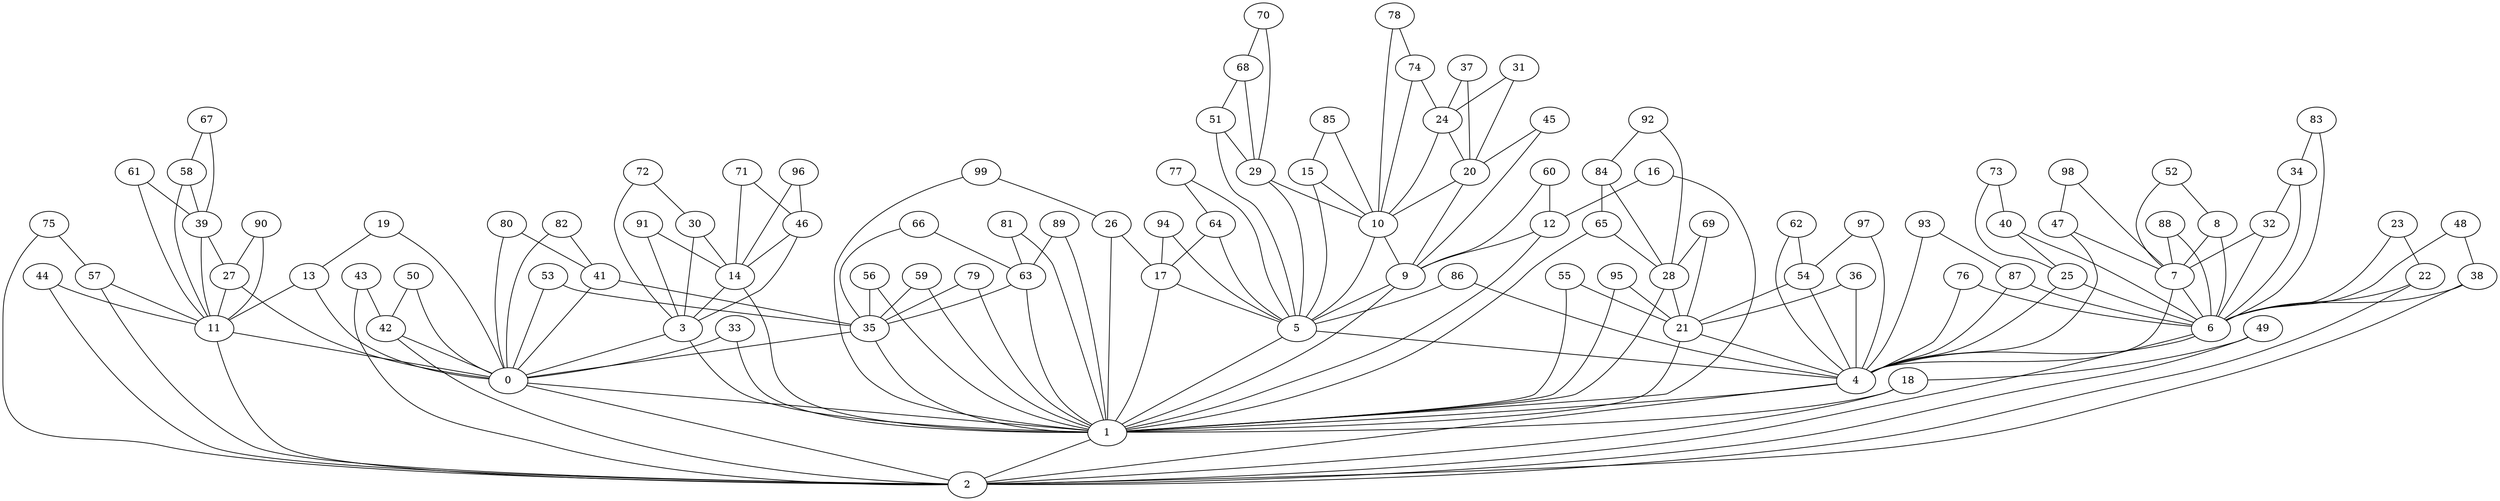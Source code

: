 graph {
	0 [label=0]
	1 [label=1]
	2 [label=2]
	3 [label=3]
	4 [label=4]
	5 [label=5]
	6 [label=6]
	7 [label=7]
	8 [label=8]
	9 [label=9]
	10 [label=10]
	11 [label=11]
	12 [label=12]
	13 [label=13]
	14 [label=14]
	15 [label=15]
	16 [label=16]
	17 [label=17]
	18 [label=18]
	19 [label=19]
	20 [label=20]
	21 [label=21]
	22 [label=22]
	23 [label=23]
	24 [label=24]
	25 [label=25]
	26 [label=26]
	27 [label=27]
	28 [label=28]
	29 [label=29]
	30 [label=30]
	31 [label=31]
	32 [label=32]
	33 [label=33]
	34 [label=34]
	35 [label=35]
	36 [label=36]
	37 [label=37]
	38 [label=38]
	39 [label=39]
	40 [label=40]
	41 [label=41]
	42 [label=42]
	43 [label=43]
	44 [label=44]
	45 [label=45]
	46 [label=46]
	47 [label=47]
	48 [label=48]
	49 [label=49]
	50 [label=50]
	51 [label=51]
	52 [label=52]
	53 [label=53]
	54 [label=54]
	55 [label=55]
	56 [label=56]
	57 [label=57]
	58 [label=58]
	59 [label=59]
	60 [label=60]
	61 [label=61]
	62 [label=62]
	63 [label=63]
	64 [label=64]
	65 [label=65]
	66 [label=66]
	67 [label=67]
	68 [label=68]
	69 [label=69]
	70 [label=70]
	71 [label=71]
	72 [label=72]
	73 [label=73]
	74 [label=74]
	75 [label=75]
	76 [label=76]
	77 [label=77]
	78 [label=78]
	79 [label=79]
	80 [label=80]
	81 [label=81]
	82 [label=82]
	83 [label=83]
	84 [label=84]
	85 [label=85]
	86 [label=86]
	87 [label=87]
	88 [label=88]
	89 [label=89]
	90 [label=90]
	91 [label=91]
	92 [label=92]
	93 [label=93]
	94 [label=94]
	95 [label=95]
	96 [label=96]
	97 [label=97]
	98 [label=98]
	99 [label=99]
	0 -- 1
	1 -- 2
	2 -- 0
	3 -- 0
	3 -- 1
	4 -- 1
	4 -- 2
	5 -- 4
	5 -- 1
	6 -- 4
	6 -- 2
	7 -- 6
	7 -- 4
	8 -- 7
	8 -- 6
	9 -- 5
	9 -- 1
	10 -- 9
	10 -- 5
	11 -- 2
	11 -- 0
	12 -- 9
	12 -- 1
	13 -- 11
	13 -- 0
	14 -- 3
	14 -- 1
	15 -- 10
	15 -- 5
	16 -- 12
	16 -- 1
	17 -- 5
	17 -- 1
	18 -- 1
	18 -- 2
	19 -- 13
	19 -- 0
	20 -- 10
	20 -- 9
	21 -- 4
	21 -- 1
	22 -- 6
	22 -- 2
	23 -- 22
	23 -- 6
	24 -- 20
	24 -- 10
	25 -- 6
	25 -- 4
	26 -- 17
	26 -- 1
	27 -- 11
	27 -- 0
	28 -- 21
	28 -- 1
	29 -- 10
	29 -- 5
	30 -- 14
	30 -- 3
	31 -- 24
	31 -- 20
	32 -- 7
	32 -- 6
	33 -- 0
	33 -- 1
	34 -- 32
	34 -- 6
	35 -- 0
	35 -- 1
	36 -- 21
	36 -- 4
	37 -- 24
	37 -- 20
	38 -- 6
	38 -- 2
	39 -- 27
	39 -- 11
	40 -- 25
	40 -- 6
	41 -- 35
	41 -- 0
	42 -- 2
	42 -- 0
	43 -- 42
	43 -- 2
	44 -- 11
	44 -- 2
	45 -- 20
	45 -- 9
	46 -- 14
	46 -- 3
	47 -- 7
	47 -- 4
	48 -- 38
	48 -- 6
	49 -- 18
	49 -- 2
	50 -- 42
	50 -- 0
	51 -- 29
	51 -- 5
	52 -- 8
	52 -- 7
	53 -- 35
	53 -- 0
	54 -- 21
	54 -- 4
	55 -- 21
	55 -- 1
	56 -- 35
	56 -- 1
	57 -- 11
	57 -- 2
	58 -- 39
	58 -- 11
	59 -- 35
	59 -- 1
	60 -- 12
	60 -- 9
	61 -- 39
	61 -- 11
	62 -- 54
	62 -- 4
	63 -- 35
	63 -- 1
	64 -- 17
	64 -- 5
	65 -- 28
	65 -- 1
	66 -- 63
	66 -- 35
	67 -- 58
	67 -- 39
	68 -- 51
	68 -- 29
	69 -- 28
	69 -- 21
	70 -- 68
	70 -- 29
	71 -- 46
	71 -- 14
	72 -- 30
	72 -- 3
	73 -- 40
	73 -- 25
	74 -- 24
	74 -- 10
	75 -- 57
	75 -- 2
	76 -- 6
	76 -- 4
	77 -- 64
	77 -- 5
	78 -- 74
	78 -- 10
	79 -- 35
	79 -- 1
	80 -- 41
	80 -- 0
	81 -- 63
	81 -- 1
	82 -- 41
	82 -- 0
	83 -- 34
	83 -- 6
	84 -- 65
	84 -- 28
	85 -- 15
	85 -- 10
	86 -- 5
	86 -- 4
	87 -- 6
	87 -- 4
	88 -- 7
	88 -- 6
	89 -- 63
	89 -- 1
	90 -- 27
	90 -- 11
	91 -- 14
	91 -- 3
	92 -- 84
	92 -- 28
	93 -- 87
	93 -- 4
	94 -- 17
	94 -- 5
	95 -- 21
	95 -- 1
	96 -- 46
	96 -- 14
	97 -- 54
	97 -- 4
	98 -- 47
	98 -- 7
	99 -- 26
	99 -- 1
}
